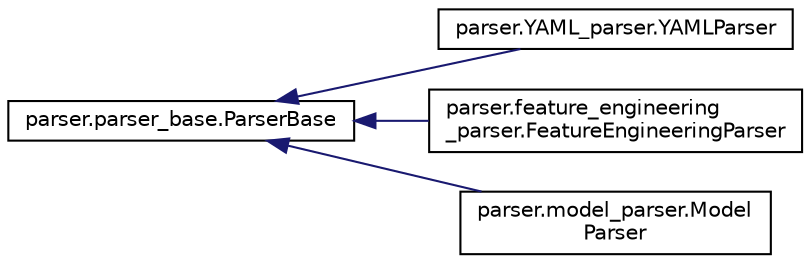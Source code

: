 digraph "Graphical Class Hierarchy"
{
 // LATEX_PDF_SIZE
  edge [fontname="Helvetica",fontsize="10",labelfontname="Helvetica",labelfontsize="10"];
  node [fontname="Helvetica",fontsize="10",shape=record];
  rankdir="LR";
  Node0 [label="parser.parser_base.ParserBase",height=0.2,width=0.4,color="black", fillcolor="white", style="filled",URL="$classparser_1_1parser__base_1_1ParserBase.html",tooltip=" "];
  Node0 -> Node1 [dir="back",color="midnightblue",fontsize="10",style="solid",fontname="Helvetica"];
  Node1 [label="parser.YAML_parser.YAMLParser",height=0.2,width=0.4,color="black", fillcolor="white", style="filled",URL="$classparser_1_1YAML__parser_1_1YAMLParser.html",tooltip=" "];
  Node0 -> Node2 [dir="back",color="midnightblue",fontsize="10",style="solid",fontname="Helvetica"];
  Node2 [label="parser.feature_engineering\l_parser.FeatureEngineeringParser",height=0.2,width=0.4,color="black", fillcolor="white", style="filled",URL="$classparser_1_1feature__engineering__parser_1_1FeatureEngineeringParser.html",tooltip=" "];
  Node0 -> Node3 [dir="back",color="midnightblue",fontsize="10",style="solid",fontname="Helvetica"];
  Node3 [label="parser.model_parser.Model\lParser",height=0.2,width=0.4,color="black", fillcolor="white", style="filled",URL="$classparser_1_1model__parser_1_1ModelParser.html",tooltip=" "];
}
